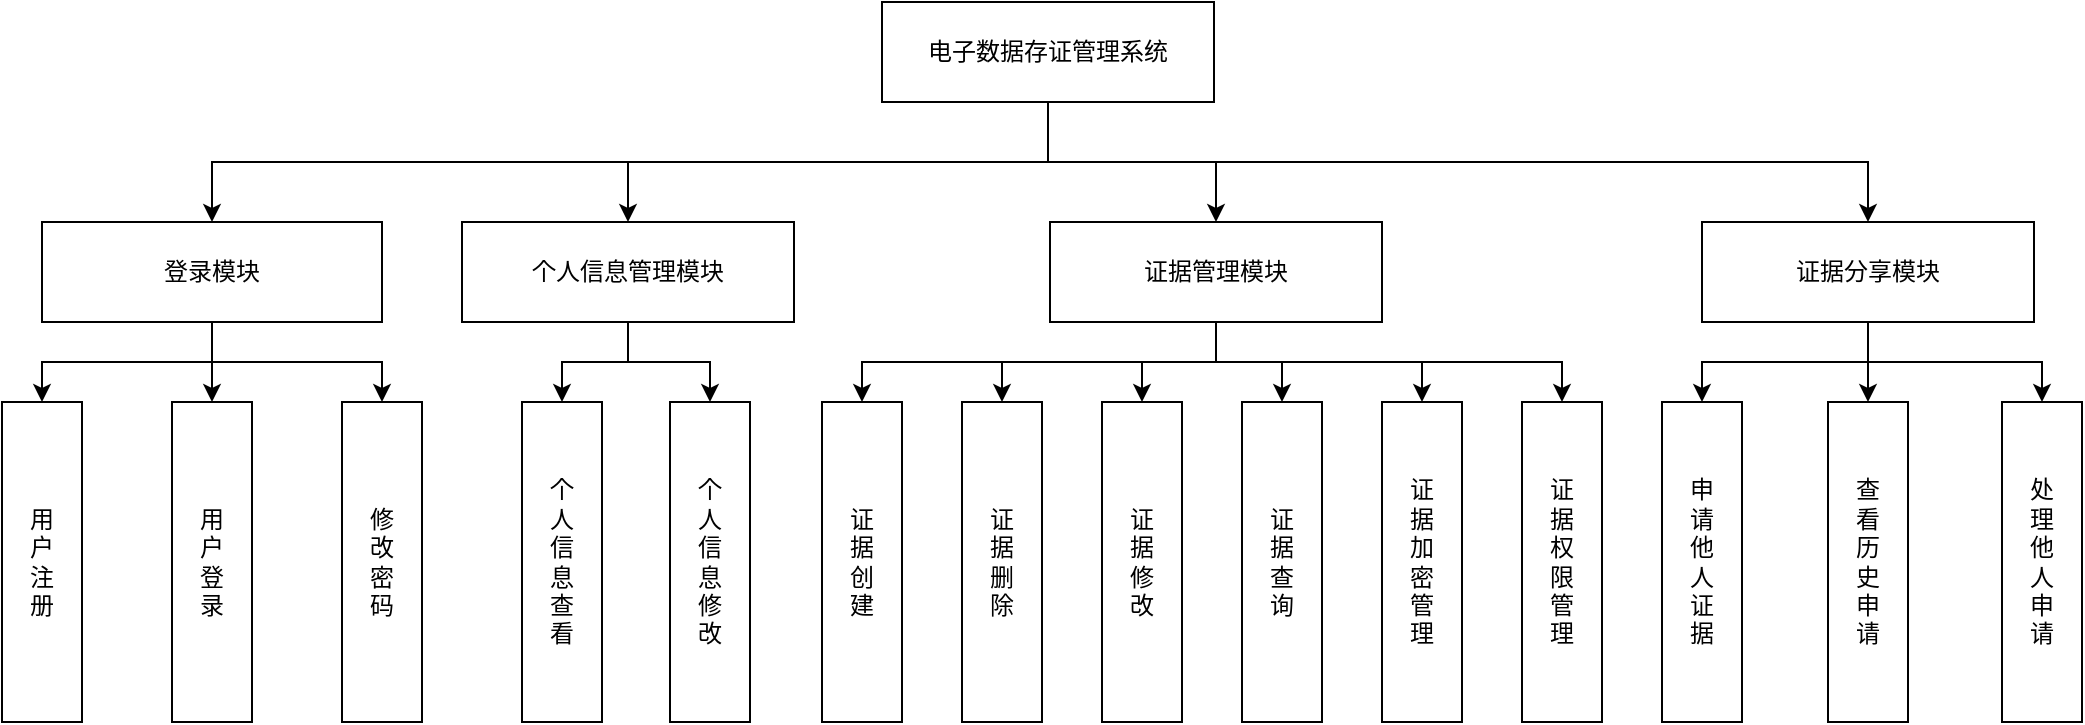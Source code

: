 <mxfile version="21.3.2" type="device">
  <diagram id="prtHgNgQTEPvFCAcTncT" name="Page-1">
    <mxGraphModel dx="1843" dy="773" grid="1" gridSize="10" guides="1" tooltips="1" connect="1" arrows="1" fold="1" page="1" pageScale="1" pageWidth="827" pageHeight="1169" math="0" shadow="0">
      <root>
        <mxCell id="0" />
        <mxCell id="1" parent="0" />
        <mxCell id="JZJcPpmMI2CkmijRYBVU-7" style="edgeStyle=orthogonalEdgeStyle;rounded=0;orthogonalLoop=1;jettySize=auto;html=1;entryX=0.5;entryY=0;entryDx=0;entryDy=0;fontFamily=Helvetica;fontSize=12;fontColor=default;" edge="1" parent="1" source="0v_dc58BoAlUSTTWV1UV-1" target="0v_dc58BoAlUSTTWV1UV-5">
          <mxGeometry relative="1" as="geometry">
            <Array as="points">
              <mxPoint x="603" y="270" />
              <mxPoint x="393" y="270" />
            </Array>
          </mxGeometry>
        </mxCell>
        <mxCell id="JZJcPpmMI2CkmijRYBVU-8" style="edgeStyle=orthogonalEdgeStyle;rounded=0;orthogonalLoop=1;jettySize=auto;html=1;fontFamily=Helvetica;fontSize=12;fontColor=default;" edge="1" parent="1" source="0v_dc58BoAlUSTTWV1UV-1" target="0v_dc58BoAlUSTTWV1UV-2">
          <mxGeometry relative="1" as="geometry">
            <Array as="points">
              <mxPoint x="603" y="270" />
              <mxPoint x="185" y="270" />
            </Array>
          </mxGeometry>
        </mxCell>
        <mxCell id="JZJcPpmMI2CkmijRYBVU-9" style="edgeStyle=orthogonalEdgeStyle;rounded=0;orthogonalLoop=1;jettySize=auto;html=1;fontFamily=Helvetica;fontSize=12;fontColor=default;" edge="1" parent="1" source="0v_dc58BoAlUSTTWV1UV-1" target="0v_dc58BoAlUSTTWV1UV-6">
          <mxGeometry relative="1" as="geometry">
            <Array as="points">
              <mxPoint x="603" y="270" />
              <mxPoint x="1013" y="270" />
            </Array>
          </mxGeometry>
        </mxCell>
        <mxCell id="0v_dc58BoAlUSTTWV1UV-1" value="电子数据存证管理系统" style="rounded=0;whiteSpace=wrap;html=1;" parent="1" vertex="1">
          <mxGeometry x="520" y="190" width="166" height="50" as="geometry" />
        </mxCell>
        <mxCell id="0v_dc58BoAlUSTTWV1UV-28" value="" style="group" parent="1" vertex="1" connectable="0">
          <mxGeometry x="310" y="300" width="166" height="250" as="geometry" />
        </mxCell>
        <mxCell id="0v_dc58BoAlUSTTWV1UV-5" value="个人信息管理模块" style="rounded=0;whiteSpace=wrap;html=1;" parent="0v_dc58BoAlUSTTWV1UV-28" vertex="1">
          <mxGeometry width="166" height="50" as="geometry" />
        </mxCell>
        <mxCell id="0v_dc58BoAlUSTTWV1UV-11" value="个&lt;br&gt;人&lt;br&gt;信&lt;br&gt;息&lt;br&gt;查&lt;br&gt;看" style="rounded=0;whiteSpace=wrap;html=1;" parent="0v_dc58BoAlUSTTWV1UV-28" vertex="1">
          <mxGeometry x="30" y="90" width="40" height="160" as="geometry" />
        </mxCell>
        <mxCell id="0v_dc58BoAlUSTTWV1UV-26" style="edgeStyle=orthogonalEdgeStyle;rounded=0;orthogonalLoop=1;jettySize=auto;html=1;exitX=0.5;exitY=1;exitDx=0;exitDy=0;entryX=0.5;entryY=0;entryDx=0;entryDy=0;fontFamily=Helvetica;fontSize=12;fontColor=default;" parent="0v_dc58BoAlUSTTWV1UV-28" source="0v_dc58BoAlUSTTWV1UV-5" target="0v_dc58BoAlUSTTWV1UV-11" edge="1">
          <mxGeometry relative="1" as="geometry" />
        </mxCell>
        <mxCell id="0v_dc58BoAlUSTTWV1UV-12" value="个&lt;br&gt;人&lt;br&gt;信&lt;br&gt;息&lt;br&gt;修&lt;br&gt;改" style="rounded=0;whiteSpace=wrap;html=1;" parent="0v_dc58BoAlUSTTWV1UV-28" vertex="1">
          <mxGeometry x="104" y="90" width="40" height="160" as="geometry" />
        </mxCell>
        <mxCell id="0v_dc58BoAlUSTTWV1UV-27" style="edgeStyle=orthogonalEdgeStyle;rounded=0;orthogonalLoop=1;jettySize=auto;html=1;entryX=0.5;entryY=0;entryDx=0;entryDy=0;fontFamily=Helvetica;fontSize=12;fontColor=default;" parent="0v_dc58BoAlUSTTWV1UV-28" source="0v_dc58BoAlUSTTWV1UV-5" target="0v_dc58BoAlUSTTWV1UV-12" edge="1">
          <mxGeometry relative="1" as="geometry" />
        </mxCell>
        <mxCell id="0v_dc58BoAlUSTTWV1UV-40" style="edgeStyle=orthogonalEdgeStyle;rounded=0;orthogonalLoop=1;jettySize=auto;html=1;entryX=0.5;entryY=0;entryDx=0;entryDy=0;fontFamily=Helvetica;fontSize=12;fontColor=default;" parent="1" source="0v_dc58BoAlUSTTWV1UV-1" target="0v_dc58BoAlUSTTWV1UV-4" edge="1">
          <mxGeometry relative="1" as="geometry" />
        </mxCell>
        <mxCell id="0v_dc58BoAlUSTTWV1UV-38" value="" style="group" parent="1" vertex="1" connectable="0">
          <mxGeometry x="910" y="300" width="210" height="250" as="geometry" />
        </mxCell>
        <mxCell id="0v_dc58BoAlUSTTWV1UV-6" value="证据分享模块" style="rounded=0;whiteSpace=wrap;html=1;" parent="0v_dc58BoAlUSTTWV1UV-38" vertex="1">
          <mxGeometry x="20" width="166" height="50" as="geometry" />
        </mxCell>
        <mxCell id="0v_dc58BoAlUSTTWV1UV-18" value="申&lt;br&gt;请&lt;br&gt;他&lt;br&gt;人&lt;br&gt;证&lt;br&gt;据" style="rounded=0;whiteSpace=wrap;html=1;" parent="0v_dc58BoAlUSTTWV1UV-38" vertex="1">
          <mxGeometry y="90" width="40" height="160" as="geometry" />
        </mxCell>
        <mxCell id="0v_dc58BoAlUSTTWV1UV-36" style="edgeStyle=orthogonalEdgeStyle;rounded=0;orthogonalLoop=1;jettySize=auto;html=1;entryX=0.5;entryY=0;entryDx=0;entryDy=0;fontFamily=Helvetica;fontSize=12;fontColor=default;" parent="0v_dc58BoAlUSTTWV1UV-38" source="0v_dc58BoAlUSTTWV1UV-6" target="0v_dc58BoAlUSTTWV1UV-18" edge="1">
          <mxGeometry relative="1" as="geometry" />
        </mxCell>
        <mxCell id="0v_dc58BoAlUSTTWV1UV-19" value="处&lt;br&gt;理&lt;br&gt;他&lt;br&gt;人&lt;br&gt;申&lt;br&gt;请" style="rounded=0;whiteSpace=wrap;html=1;" parent="0v_dc58BoAlUSTTWV1UV-38" vertex="1">
          <mxGeometry x="170" y="90" width="40" height="160" as="geometry" />
        </mxCell>
        <mxCell id="0v_dc58BoAlUSTTWV1UV-37" style="edgeStyle=orthogonalEdgeStyle;rounded=0;orthogonalLoop=1;jettySize=auto;html=1;entryX=0.5;entryY=0;entryDx=0;entryDy=0;fontFamily=Helvetica;fontSize=12;fontColor=default;" parent="0v_dc58BoAlUSTTWV1UV-38" source="0v_dc58BoAlUSTTWV1UV-6" target="0v_dc58BoAlUSTTWV1UV-19" edge="1">
          <mxGeometry relative="1" as="geometry" />
        </mxCell>
        <mxCell id="0v_dc58BoAlUSTTWV1UV-21" value="查&lt;br&gt;看&lt;br&gt;历&lt;br&gt;史&lt;br&gt;申&lt;br&gt;请" style="rounded=0;whiteSpace=wrap;html=1;" parent="0v_dc58BoAlUSTTWV1UV-38" vertex="1">
          <mxGeometry x="83" y="90" width="40" height="160" as="geometry" />
        </mxCell>
        <mxCell id="0v_dc58BoAlUSTTWV1UV-35" style="edgeStyle=orthogonalEdgeStyle;rounded=0;orthogonalLoop=1;jettySize=auto;html=1;entryX=0.5;entryY=0;entryDx=0;entryDy=0;fontFamily=Helvetica;fontSize=12;fontColor=default;" parent="0v_dc58BoAlUSTTWV1UV-38" source="0v_dc58BoAlUSTTWV1UV-6" target="0v_dc58BoAlUSTTWV1UV-21" edge="1">
          <mxGeometry relative="1" as="geometry" />
        </mxCell>
        <mxCell id="0v_dc58BoAlUSTTWV1UV-25" value="" style="group" parent="1" vertex="1" connectable="0">
          <mxGeometry x="80" y="300" width="210" height="250" as="geometry" />
        </mxCell>
        <mxCell id="0v_dc58BoAlUSTTWV1UV-2" value="登录模块" style="rounded=0;whiteSpace=wrap;html=1;" parent="0v_dc58BoAlUSTTWV1UV-25" vertex="1">
          <mxGeometry x="20" width="170" height="50" as="geometry" />
        </mxCell>
        <mxCell id="0v_dc58BoAlUSTTWV1UV-7" value="用&lt;br&gt;户&lt;br&gt;注&lt;br&gt;册" style="rounded=0;whiteSpace=wrap;html=1;align=center;" parent="0v_dc58BoAlUSTTWV1UV-25" vertex="1">
          <mxGeometry y="90" width="40" height="160" as="geometry" />
        </mxCell>
        <mxCell id="0v_dc58BoAlUSTTWV1UV-24" style="edgeStyle=orthogonalEdgeStyle;rounded=0;orthogonalLoop=1;jettySize=auto;html=1;entryX=0.5;entryY=0;entryDx=0;entryDy=0;fontFamily=Helvetica;fontSize=12;fontColor=default;" parent="0v_dc58BoAlUSTTWV1UV-25" source="0v_dc58BoAlUSTTWV1UV-2" target="0v_dc58BoAlUSTTWV1UV-7" edge="1">
          <mxGeometry relative="1" as="geometry" />
        </mxCell>
        <mxCell id="0v_dc58BoAlUSTTWV1UV-8" value="用&lt;br&gt;户&lt;br&gt;登&lt;br&gt;录" style="rounded=0;whiteSpace=wrap;html=1;" parent="0v_dc58BoAlUSTTWV1UV-25" vertex="1">
          <mxGeometry x="85" y="90" width="40" height="160" as="geometry" />
        </mxCell>
        <mxCell id="0v_dc58BoAlUSTTWV1UV-22" style="edgeStyle=orthogonalEdgeStyle;rounded=0;orthogonalLoop=1;jettySize=auto;html=1;entryX=0.5;entryY=0;entryDx=0;entryDy=0;fontFamily=Helvetica;fontSize=12;fontColor=default;" parent="0v_dc58BoAlUSTTWV1UV-25" source="0v_dc58BoAlUSTTWV1UV-2" target="0v_dc58BoAlUSTTWV1UV-8" edge="1">
          <mxGeometry relative="1" as="geometry">
            <Array as="points">
              <mxPoint x="105" y="70" />
              <mxPoint x="105" y="70" />
            </Array>
          </mxGeometry>
        </mxCell>
        <mxCell id="0v_dc58BoAlUSTTWV1UV-9" value="修&lt;br&gt;改&lt;br&gt;密&lt;br&gt;码" style="rounded=0;whiteSpace=wrap;html=1;" parent="0v_dc58BoAlUSTTWV1UV-25" vertex="1">
          <mxGeometry x="170" y="90" width="40" height="160" as="geometry" />
        </mxCell>
        <mxCell id="0v_dc58BoAlUSTTWV1UV-23" style="edgeStyle=orthogonalEdgeStyle;rounded=0;orthogonalLoop=1;jettySize=auto;html=1;entryX=0.5;entryY=0;entryDx=0;entryDy=0;fontFamily=Helvetica;fontSize=12;fontColor=default;" parent="0v_dc58BoAlUSTTWV1UV-25" source="0v_dc58BoAlUSTTWV1UV-2" target="0v_dc58BoAlUSTTWV1UV-9" edge="1">
          <mxGeometry relative="1" as="geometry" />
        </mxCell>
        <mxCell id="JZJcPpmMI2CkmijRYBVU-6" value="" style="group" vertex="1" connectable="0" parent="1">
          <mxGeometry x="490" y="300" width="390" height="250" as="geometry" />
        </mxCell>
        <mxCell id="0v_dc58BoAlUSTTWV1UV-4" value="证据管理模块" style="rounded=0;whiteSpace=wrap;html=1;" parent="JZJcPpmMI2CkmijRYBVU-6" vertex="1">
          <mxGeometry x="114" width="166" height="50" as="geometry" />
        </mxCell>
        <mxCell id="0v_dc58BoAlUSTTWV1UV-13" value="证&lt;br&gt;据&lt;br&gt;创&lt;br&gt;建" style="rounded=0;whiteSpace=wrap;html=1;" parent="JZJcPpmMI2CkmijRYBVU-6" vertex="1">
          <mxGeometry y="90" width="40" height="160" as="geometry" />
        </mxCell>
        <mxCell id="JZJcPpmMI2CkmijRYBVU-5" style="edgeStyle=orthogonalEdgeStyle;rounded=0;orthogonalLoop=1;jettySize=auto;html=1;fontFamily=Helvetica;fontSize=12;fontColor=default;" edge="1" parent="JZJcPpmMI2CkmijRYBVU-6" source="0v_dc58BoAlUSTTWV1UV-4" target="0v_dc58BoAlUSTTWV1UV-13">
          <mxGeometry relative="1" as="geometry">
            <Array as="points">
              <mxPoint x="197" y="70" />
              <mxPoint x="20" y="70" />
            </Array>
          </mxGeometry>
        </mxCell>
        <mxCell id="0v_dc58BoAlUSTTWV1UV-14" value="证&lt;br&gt;据&lt;br&gt;删&lt;br&gt;除" style="rounded=0;whiteSpace=wrap;html=1;" parent="JZJcPpmMI2CkmijRYBVU-6" vertex="1">
          <mxGeometry x="70" y="90" width="40" height="160" as="geometry" />
        </mxCell>
        <mxCell id="JZJcPpmMI2CkmijRYBVU-4" style="edgeStyle=orthogonalEdgeStyle;rounded=0;orthogonalLoop=1;jettySize=auto;html=1;entryX=0.5;entryY=0;entryDx=0;entryDy=0;fontFamily=Helvetica;fontSize=12;fontColor=default;" edge="1" parent="JZJcPpmMI2CkmijRYBVU-6" source="0v_dc58BoAlUSTTWV1UV-4" target="0v_dc58BoAlUSTTWV1UV-14">
          <mxGeometry relative="1" as="geometry">
            <Array as="points">
              <mxPoint x="197" y="70" />
              <mxPoint x="90" y="70" />
            </Array>
          </mxGeometry>
        </mxCell>
        <mxCell id="0v_dc58BoAlUSTTWV1UV-15" value="证&lt;br&gt;据&lt;br&gt;修&lt;br&gt;改" style="rounded=0;whiteSpace=wrap;html=1;" parent="JZJcPpmMI2CkmijRYBVU-6" vertex="1">
          <mxGeometry x="140" y="90" width="40" height="160" as="geometry" />
        </mxCell>
        <mxCell id="0v_dc58BoAlUSTTWV1UV-29" style="edgeStyle=orthogonalEdgeStyle;rounded=0;orthogonalLoop=1;jettySize=auto;html=1;entryX=0.5;entryY=0;entryDx=0;entryDy=0;fontFamily=Helvetica;fontSize=12;fontColor=default;" parent="JZJcPpmMI2CkmijRYBVU-6" source="0v_dc58BoAlUSTTWV1UV-4" target="0v_dc58BoAlUSTTWV1UV-15" edge="1">
          <mxGeometry relative="1" as="geometry" />
        </mxCell>
        <mxCell id="0v_dc58BoAlUSTTWV1UV-16" value="证&lt;br&gt;据&lt;br&gt;查&lt;br&gt;询" style="rounded=0;whiteSpace=wrap;html=1;" parent="JZJcPpmMI2CkmijRYBVU-6" vertex="1">
          <mxGeometry x="210" y="90" width="40" height="160" as="geometry" />
        </mxCell>
        <mxCell id="0v_dc58BoAlUSTTWV1UV-30" style="edgeStyle=orthogonalEdgeStyle;rounded=0;orthogonalLoop=1;jettySize=auto;html=1;entryX=0.5;entryY=0;entryDx=0;entryDy=0;fontFamily=Helvetica;fontSize=12;fontColor=default;" parent="JZJcPpmMI2CkmijRYBVU-6" source="0v_dc58BoAlUSTTWV1UV-4" target="0v_dc58BoAlUSTTWV1UV-16" edge="1">
          <mxGeometry relative="1" as="geometry" />
        </mxCell>
        <mxCell id="0v_dc58BoAlUSTTWV1UV-17" value="证&lt;br&gt;据&lt;br&gt;加&lt;br&gt;密&lt;br&gt;管&lt;br&gt;理" style="rounded=0;whiteSpace=wrap;html=1;" parent="JZJcPpmMI2CkmijRYBVU-6" vertex="1">
          <mxGeometry x="280" y="90" width="40" height="160" as="geometry" />
        </mxCell>
        <mxCell id="JZJcPpmMI2CkmijRYBVU-2" style="edgeStyle=orthogonalEdgeStyle;rounded=0;orthogonalLoop=1;jettySize=auto;html=1;entryX=0.5;entryY=0;entryDx=0;entryDy=0;fontFamily=Helvetica;fontSize=12;fontColor=default;" edge="1" parent="JZJcPpmMI2CkmijRYBVU-6" source="0v_dc58BoAlUSTTWV1UV-4" target="0v_dc58BoAlUSTTWV1UV-17">
          <mxGeometry relative="1" as="geometry">
            <Array as="points">
              <mxPoint x="197" y="70" />
              <mxPoint x="300" y="70" />
            </Array>
          </mxGeometry>
        </mxCell>
        <mxCell id="JZJcPpmMI2CkmijRYBVU-1" value="证&lt;br&gt;据&lt;br&gt;权&lt;br&gt;限&lt;br&gt;管&lt;br&gt;理" style="rounded=0;whiteSpace=wrap;html=1;" vertex="1" parent="JZJcPpmMI2CkmijRYBVU-6">
          <mxGeometry x="350" y="90" width="40" height="160" as="geometry" />
        </mxCell>
        <mxCell id="JZJcPpmMI2CkmijRYBVU-3" style="edgeStyle=orthogonalEdgeStyle;rounded=0;orthogonalLoop=1;jettySize=auto;html=1;entryX=0.5;entryY=0;entryDx=0;entryDy=0;fontFamily=Helvetica;fontSize=12;fontColor=default;" edge="1" parent="JZJcPpmMI2CkmijRYBVU-6" source="0v_dc58BoAlUSTTWV1UV-4" target="JZJcPpmMI2CkmijRYBVU-1">
          <mxGeometry relative="1" as="geometry">
            <Array as="points">
              <mxPoint x="197" y="70" />
              <mxPoint x="370" y="70" />
            </Array>
          </mxGeometry>
        </mxCell>
      </root>
    </mxGraphModel>
  </diagram>
</mxfile>
